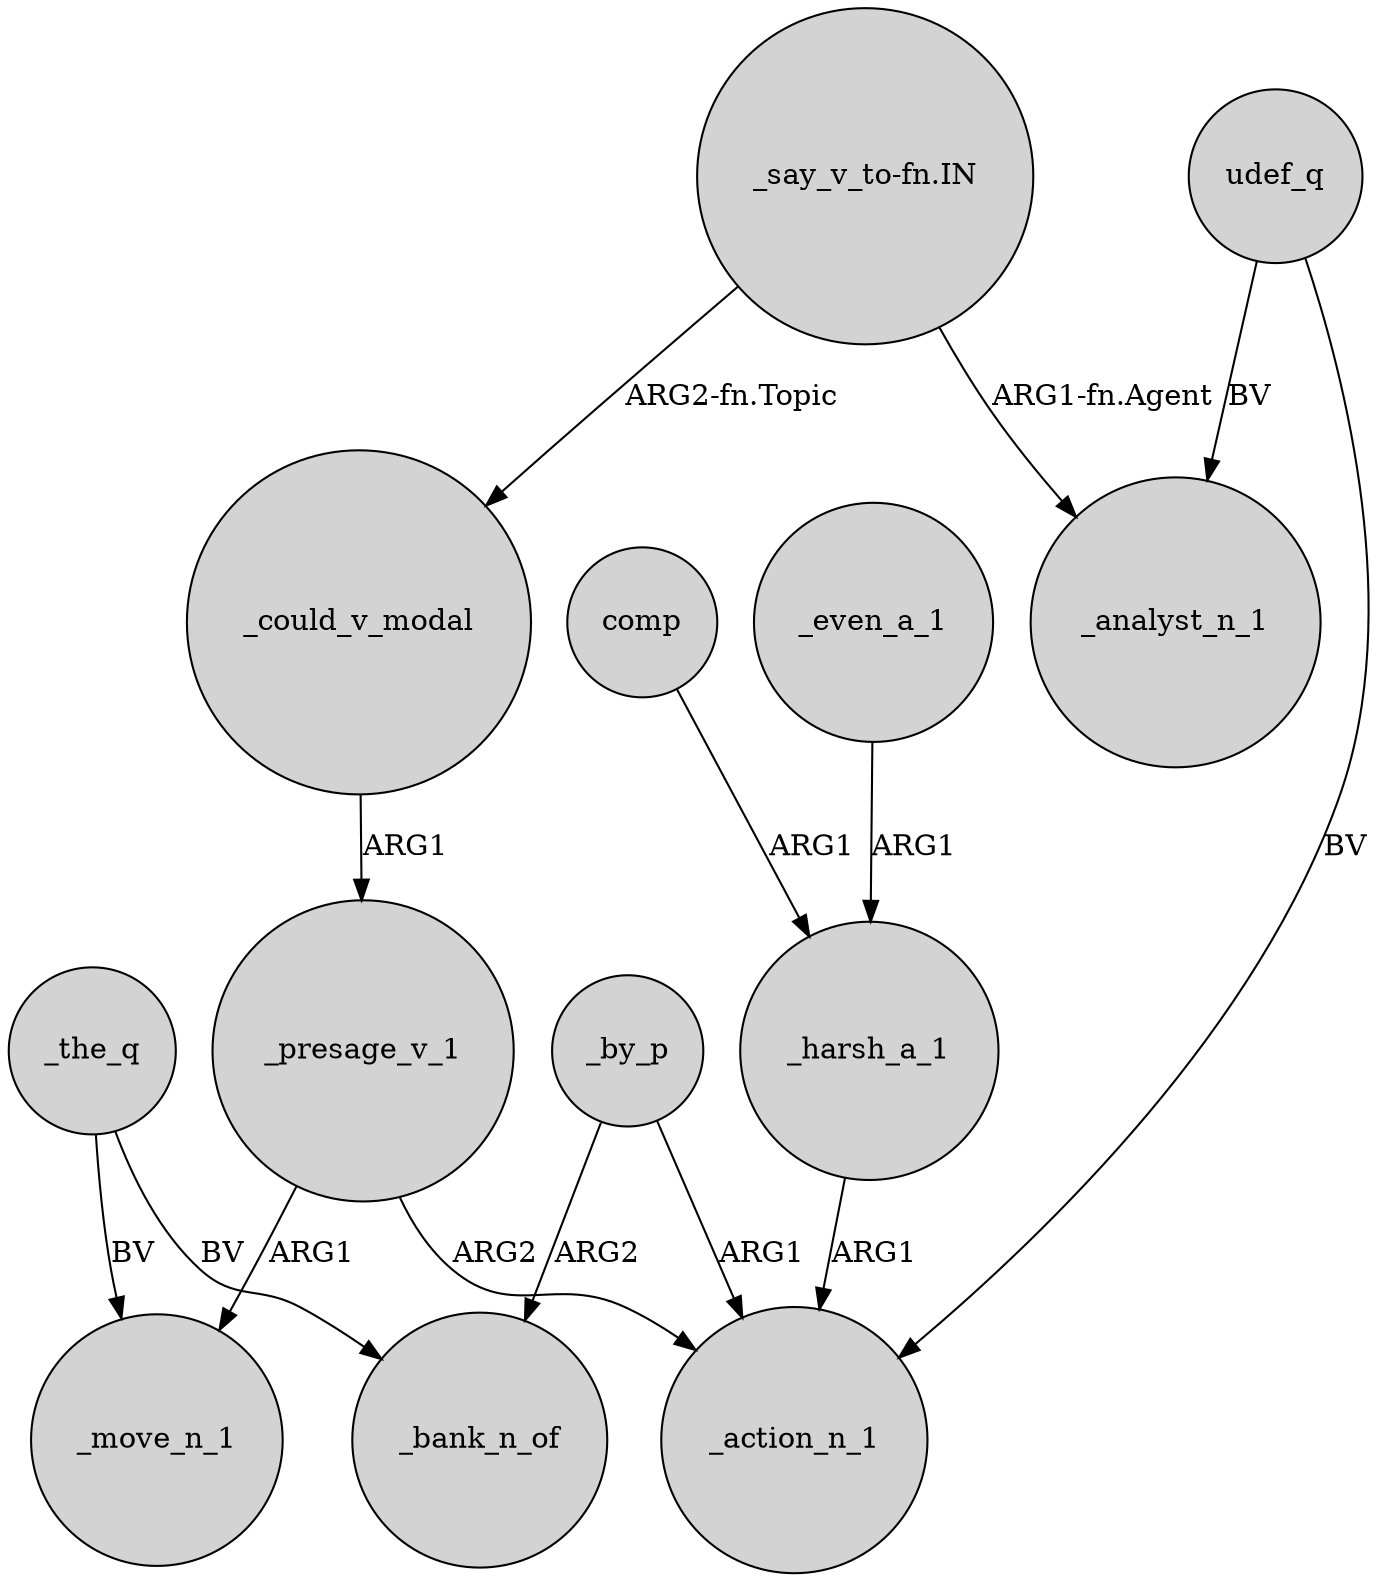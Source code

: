 digraph {
	node [shape=circle style=filled]
	_presage_v_1 -> _move_n_1 [label=ARG1]
	_by_p -> _action_n_1 [label=ARG1]
	_the_q -> _bank_n_of [label=BV]
	_harsh_a_1 -> _action_n_1 [label=ARG1]
	_presage_v_1 -> _action_n_1 [label=ARG2]
	_could_v_modal -> _presage_v_1 [label=ARG1]
	"_say_v_to-fn.IN" -> _analyst_n_1 [label="ARG1-fn.Agent"]
	udef_q -> _action_n_1 [label=BV]
	_the_q -> _move_n_1 [label=BV]
	"_say_v_to-fn.IN" -> _could_v_modal [label="ARG2-fn.Topic"]
	comp -> _harsh_a_1 [label=ARG1]
	_even_a_1 -> _harsh_a_1 [label=ARG1]
	udef_q -> _analyst_n_1 [label=BV]
	_by_p -> _bank_n_of [label=ARG2]
}
